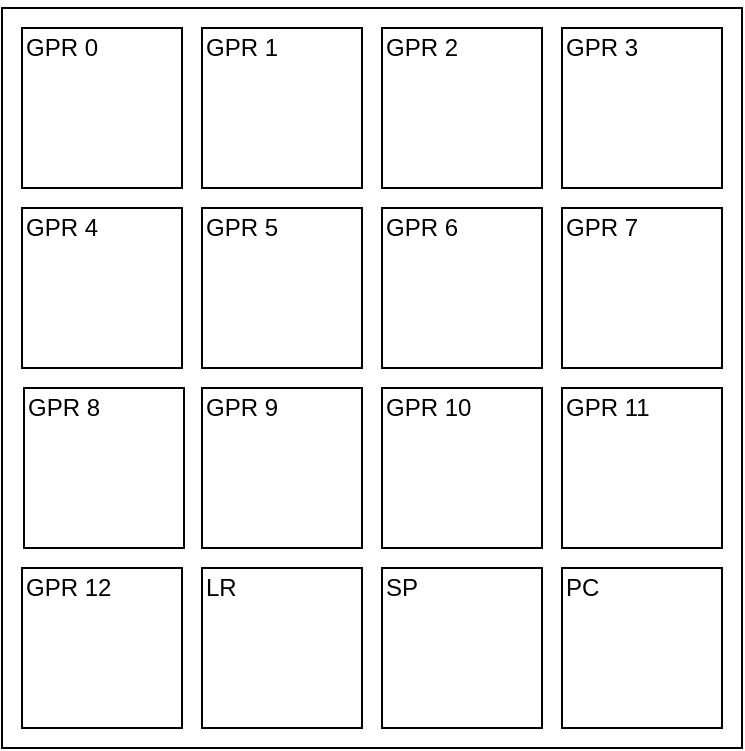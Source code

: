 <mxfile version="26.0.11">
  <diagram name="Page-1" id="hZm5rQOpwZRX-Nk-dcOp">
    <mxGraphModel dx="2550" dy="889" grid="1" gridSize="10" guides="1" tooltips="1" connect="1" arrows="1" fold="1" page="1" pageScale="1" pageWidth="850" pageHeight="1100" math="0" shadow="0">
      <root>
        <mxCell id="0" />
        <mxCell id="1" parent="0" />
        <mxCell id="mT7-dAcB8eHzoIBlRuL2-1" value="" style="whiteSpace=wrap;html=1;aspect=fixed;" vertex="1" parent="1">
          <mxGeometry x="-830" y="20" width="370" height="370" as="geometry" />
        </mxCell>
        <mxCell id="mT7-dAcB8eHzoIBlRuL2-4" value="&lt;h3&gt;&lt;span style=&quot;background-color: transparent; color: light-dark(rgb(0, 0, 0), rgb(255, 255, 255)); font-size: 12px; font-weight: normal;&quot;&gt;GPR 0&lt;/span&gt;&lt;/h3&gt;" style="whiteSpace=wrap;html=1;aspect=fixed;align=left;horizontal=1;spacingTop=-63;" vertex="1" parent="1">
          <mxGeometry x="-820" y="30" width="80" height="80" as="geometry" />
        </mxCell>
        <mxCell id="mT7-dAcB8eHzoIBlRuL2-20" value="&lt;h3&gt;&lt;span style=&quot;background-color: transparent; color: light-dark(rgb(0, 0, 0), rgb(255, 255, 255)); font-size: 12px; font-weight: normal;&quot;&gt;GPR 1&lt;/span&gt;&lt;/h3&gt;" style="whiteSpace=wrap;html=1;aspect=fixed;align=left;horizontal=1;spacingTop=-63;" vertex="1" parent="1">
          <mxGeometry x="-730" y="30" width="80" height="80" as="geometry" />
        </mxCell>
        <mxCell id="mT7-dAcB8eHzoIBlRuL2-21" value="&lt;h3&gt;&lt;span style=&quot;background-color: transparent; color: light-dark(rgb(0, 0, 0), rgb(255, 255, 255)); font-size: 12px; font-weight: normal;&quot;&gt;GPR 2&lt;/span&gt;&lt;/h3&gt;" style="whiteSpace=wrap;html=1;aspect=fixed;align=left;horizontal=1;spacingTop=-63;" vertex="1" parent="1">
          <mxGeometry x="-640" y="30" width="80" height="80" as="geometry" />
        </mxCell>
        <mxCell id="mT7-dAcB8eHzoIBlRuL2-22" value="&lt;h3&gt;&lt;span style=&quot;background-color: transparent; color: light-dark(rgb(0, 0, 0), rgb(255, 255, 255)); font-size: 12px; font-weight: normal;&quot;&gt;GPR 3&lt;/span&gt;&lt;/h3&gt;" style="whiteSpace=wrap;html=1;aspect=fixed;align=left;horizontal=1;spacingTop=-63;" vertex="1" parent="1">
          <mxGeometry x="-550" y="30" width="80" height="80" as="geometry" />
        </mxCell>
        <mxCell id="mT7-dAcB8eHzoIBlRuL2-23" value="&lt;h3&gt;&lt;span style=&quot;background-color: transparent; color: light-dark(rgb(0, 0, 0), rgb(255, 255, 255)); font-size: 12px; font-weight: normal;&quot;&gt;GPR 7&lt;/span&gt;&lt;/h3&gt;" style="whiteSpace=wrap;html=1;aspect=fixed;align=left;horizontal=1;spacingTop=-63;" vertex="1" parent="1">
          <mxGeometry x="-550" y="120" width="80" height="80" as="geometry" />
        </mxCell>
        <mxCell id="mT7-dAcB8eHzoIBlRuL2-24" value="&lt;h3&gt;&lt;span style=&quot;background-color: transparent; color: light-dark(rgb(0, 0, 0), rgb(255, 255, 255)); font-size: 12px; font-weight: normal;&quot;&gt;GPR 6&lt;/span&gt;&lt;/h3&gt;" style="whiteSpace=wrap;html=1;aspect=fixed;align=left;horizontal=1;spacingTop=-63;" vertex="1" parent="1">
          <mxGeometry x="-640" y="120" width="80" height="80" as="geometry" />
        </mxCell>
        <mxCell id="mT7-dAcB8eHzoIBlRuL2-25" value="&lt;h3&gt;&lt;span style=&quot;background-color: transparent; color: light-dark(rgb(0, 0, 0), rgb(255, 255, 255)); font-size: 12px; font-weight: normal;&quot;&gt;GPR 5&lt;/span&gt;&lt;/h3&gt;" style="whiteSpace=wrap;html=1;aspect=fixed;align=left;horizontal=1;spacingTop=-63;" vertex="1" parent="1">
          <mxGeometry x="-730" y="120" width="80" height="80" as="geometry" />
        </mxCell>
        <mxCell id="mT7-dAcB8eHzoIBlRuL2-26" value="&lt;h3&gt;&lt;span style=&quot;background-color: transparent; color: light-dark(rgb(0, 0, 0), rgb(255, 255, 255)); font-size: 12px; font-weight: normal;&quot;&gt;GPR 4&lt;/span&gt;&lt;/h3&gt;" style="whiteSpace=wrap;html=1;aspect=fixed;align=left;horizontal=1;spacingTop=-63;" vertex="1" parent="1">
          <mxGeometry x="-820" y="120" width="80" height="80" as="geometry" />
        </mxCell>
        <mxCell id="mT7-dAcB8eHzoIBlRuL2-27" value="&lt;h3&gt;&lt;span style=&quot;background-color: transparent; color: light-dark(rgb(0, 0, 0), rgb(255, 255, 255)); font-size: 12px; font-weight: normal;&quot;&gt;GPR 11&lt;/span&gt;&lt;/h3&gt;" style="whiteSpace=wrap;html=1;aspect=fixed;align=left;horizontal=1;spacingTop=-63;" vertex="1" parent="1">
          <mxGeometry x="-550" y="210" width="80" height="80" as="geometry" />
        </mxCell>
        <mxCell id="mT7-dAcB8eHzoIBlRuL2-28" value="&lt;h3&gt;&lt;span style=&quot;background-color: transparent; color: light-dark(rgb(0, 0, 0), rgb(255, 255, 255)); font-size: 12px; font-weight: normal;&quot;&gt;GPR 10&lt;/span&gt;&lt;/h3&gt;" style="whiteSpace=wrap;html=1;aspect=fixed;align=left;horizontal=1;spacingTop=-63;" vertex="1" parent="1">
          <mxGeometry x="-640" y="210" width="80" height="80" as="geometry" />
        </mxCell>
        <mxCell id="mT7-dAcB8eHzoIBlRuL2-29" value="&lt;h3&gt;&lt;span style=&quot;background-color: transparent; color: light-dark(rgb(0, 0, 0), rgb(255, 255, 255)); font-size: 12px; font-weight: normal;&quot;&gt;GPR 9&lt;/span&gt;&lt;/h3&gt;" style="whiteSpace=wrap;html=1;aspect=fixed;align=left;horizontal=1;spacingTop=-63;" vertex="1" parent="1">
          <mxGeometry x="-730" y="210" width="80" height="80" as="geometry" />
        </mxCell>
        <mxCell id="mT7-dAcB8eHzoIBlRuL2-30" value="&lt;h3&gt;&lt;span style=&quot;background-color: transparent; color: light-dark(rgb(0, 0, 0), rgb(255, 255, 255)); font-size: 12px; font-weight: normal;&quot;&gt;GPR 8&lt;/span&gt;&lt;/h3&gt;" style="whiteSpace=wrap;html=1;aspect=fixed;align=left;horizontal=1;spacingTop=-63;" vertex="1" parent="1">
          <mxGeometry x="-819" y="210" width="80" height="80" as="geometry" />
        </mxCell>
        <mxCell id="mT7-dAcB8eHzoIBlRuL2-31" value="&lt;h3&gt;&lt;span style=&quot;background-color: transparent; color: light-dark(rgb(0, 0, 0), rgb(255, 255, 255)); font-size: 12px; font-weight: normal;&quot;&gt;PC&lt;/span&gt;&lt;/h3&gt;" style="whiteSpace=wrap;html=1;aspect=fixed;align=left;horizontal=1;spacingTop=-63;" vertex="1" parent="1">
          <mxGeometry x="-550" y="300" width="80" height="80" as="geometry" />
        </mxCell>
        <mxCell id="mT7-dAcB8eHzoIBlRuL2-32" value="&lt;h3&gt;&lt;span style=&quot;background-color: transparent; color: light-dark(rgb(0, 0, 0), rgb(255, 255, 255)); font-size: 12px; font-weight: normal;&quot;&gt;SP&lt;/span&gt;&lt;/h3&gt;" style="whiteSpace=wrap;html=1;aspect=fixed;align=left;horizontal=1;spacingTop=-63;" vertex="1" parent="1">
          <mxGeometry x="-640" y="300" width="80" height="80" as="geometry" />
        </mxCell>
        <mxCell id="mT7-dAcB8eHzoIBlRuL2-33" value="&lt;h3&gt;&lt;span style=&quot;font-size: 12px; font-weight: 400;&quot;&gt;LR&lt;/span&gt;&lt;/h3&gt;" style="whiteSpace=wrap;html=1;aspect=fixed;align=left;horizontal=1;spacingTop=-63;" vertex="1" parent="1">
          <mxGeometry x="-730" y="300" width="80" height="80" as="geometry" />
        </mxCell>
        <mxCell id="mT7-dAcB8eHzoIBlRuL2-34" value="&lt;h3&gt;&lt;span style=&quot;background-color: transparent; color: light-dark(rgb(0, 0, 0), rgb(255, 255, 255)); font-size: 12px; font-weight: normal;&quot;&gt;GPR 12&lt;/span&gt;&lt;/h3&gt;" style="whiteSpace=wrap;html=1;aspect=fixed;align=left;horizontal=1;spacingTop=-63;" vertex="1" parent="1">
          <mxGeometry x="-820" y="300" width="80" height="80" as="geometry" />
        </mxCell>
      </root>
    </mxGraphModel>
  </diagram>
</mxfile>
